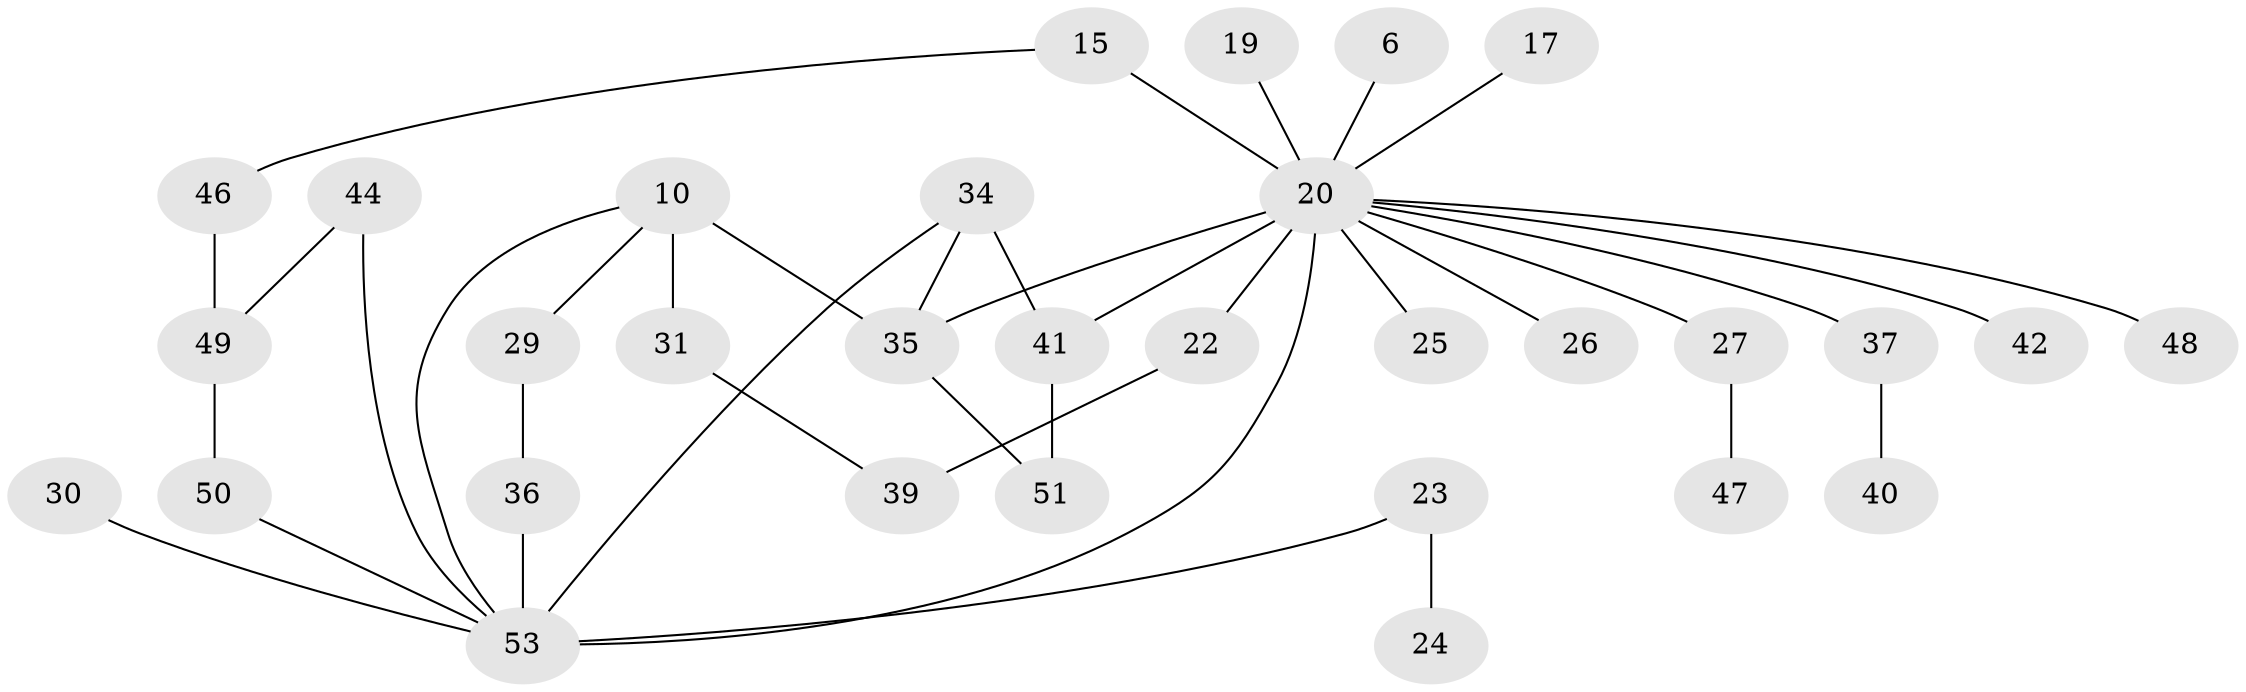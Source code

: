 // original degree distribution, {5: 0.03773584905660377, 4: 0.09433962264150944, 6: 0.03773584905660377, 7: 0.018867924528301886, 1: 0.2830188679245283, 3: 0.22641509433962265, 2: 0.3018867924528302}
// Generated by graph-tools (version 1.1) at 2025/44/03/04/25 21:44:38]
// undirected, 31 vertices, 38 edges
graph export_dot {
graph [start="1"]
  node [color=gray90,style=filled];
  6;
  10;
  15 [super="+13"];
  17;
  19 [super="+14"];
  20 [super="+5+2"];
  22;
  23;
  24;
  25;
  26;
  27;
  29;
  30;
  31 [super="+16"];
  34 [super="+32"];
  35 [super="+4+7+11"];
  36;
  37;
  39;
  40;
  41 [super="+8"];
  42;
  44;
  46 [super="+33"];
  47;
  48;
  49 [super="+38"];
  50;
  51;
  53 [super="+12+21+45+52"];
  6 -- 20;
  10 -- 29;
  10 -- 31 [weight=2];
  10 -- 35;
  10 -- 53;
  15 -- 20 [weight=2];
  15 -- 46;
  17 -- 20;
  19 -- 20;
  20 -- 22;
  20 -- 37;
  20 -- 41 [weight=2];
  20 -- 35;
  20 -- 48;
  20 -- 25;
  20 -- 26;
  20 -- 27;
  20 -- 42;
  20 -- 53 [weight=2];
  22 -- 39;
  23 -- 24;
  23 -- 53;
  27 -- 47;
  29 -- 36;
  30 -- 53;
  31 -- 39;
  34 -- 41 [weight=2];
  34 -- 35;
  34 -- 53;
  35 -- 51;
  36 -- 53;
  37 -- 40;
  41 -- 51;
  44 -- 49;
  44 -- 53;
  46 -- 49 [weight=2];
  49 -- 50;
  50 -- 53;
}
